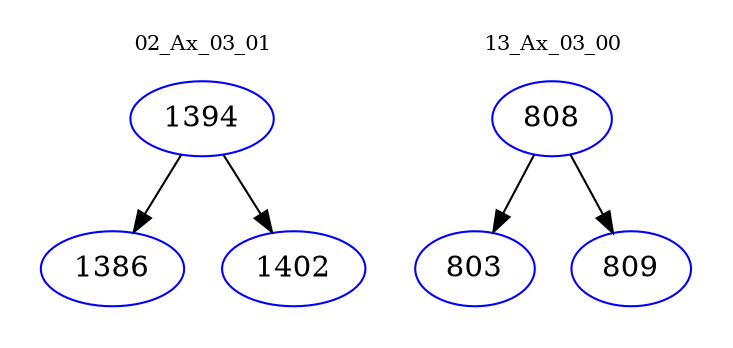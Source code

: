 digraph{
subgraph cluster_0 {
color = white
label = "02_Ax_03_01";
fontsize=10;
T0_1394 [label="1394", color="blue"]
T0_1394 -> T0_1386 [color="black"]
T0_1386 [label="1386", color="blue"]
T0_1394 -> T0_1402 [color="black"]
T0_1402 [label="1402", color="blue"]
}
subgraph cluster_1 {
color = white
label = "13_Ax_03_00";
fontsize=10;
T1_808 [label="808", color="blue"]
T1_808 -> T1_803 [color="black"]
T1_803 [label="803", color="blue"]
T1_808 -> T1_809 [color="black"]
T1_809 [label="809", color="blue"]
}
}
